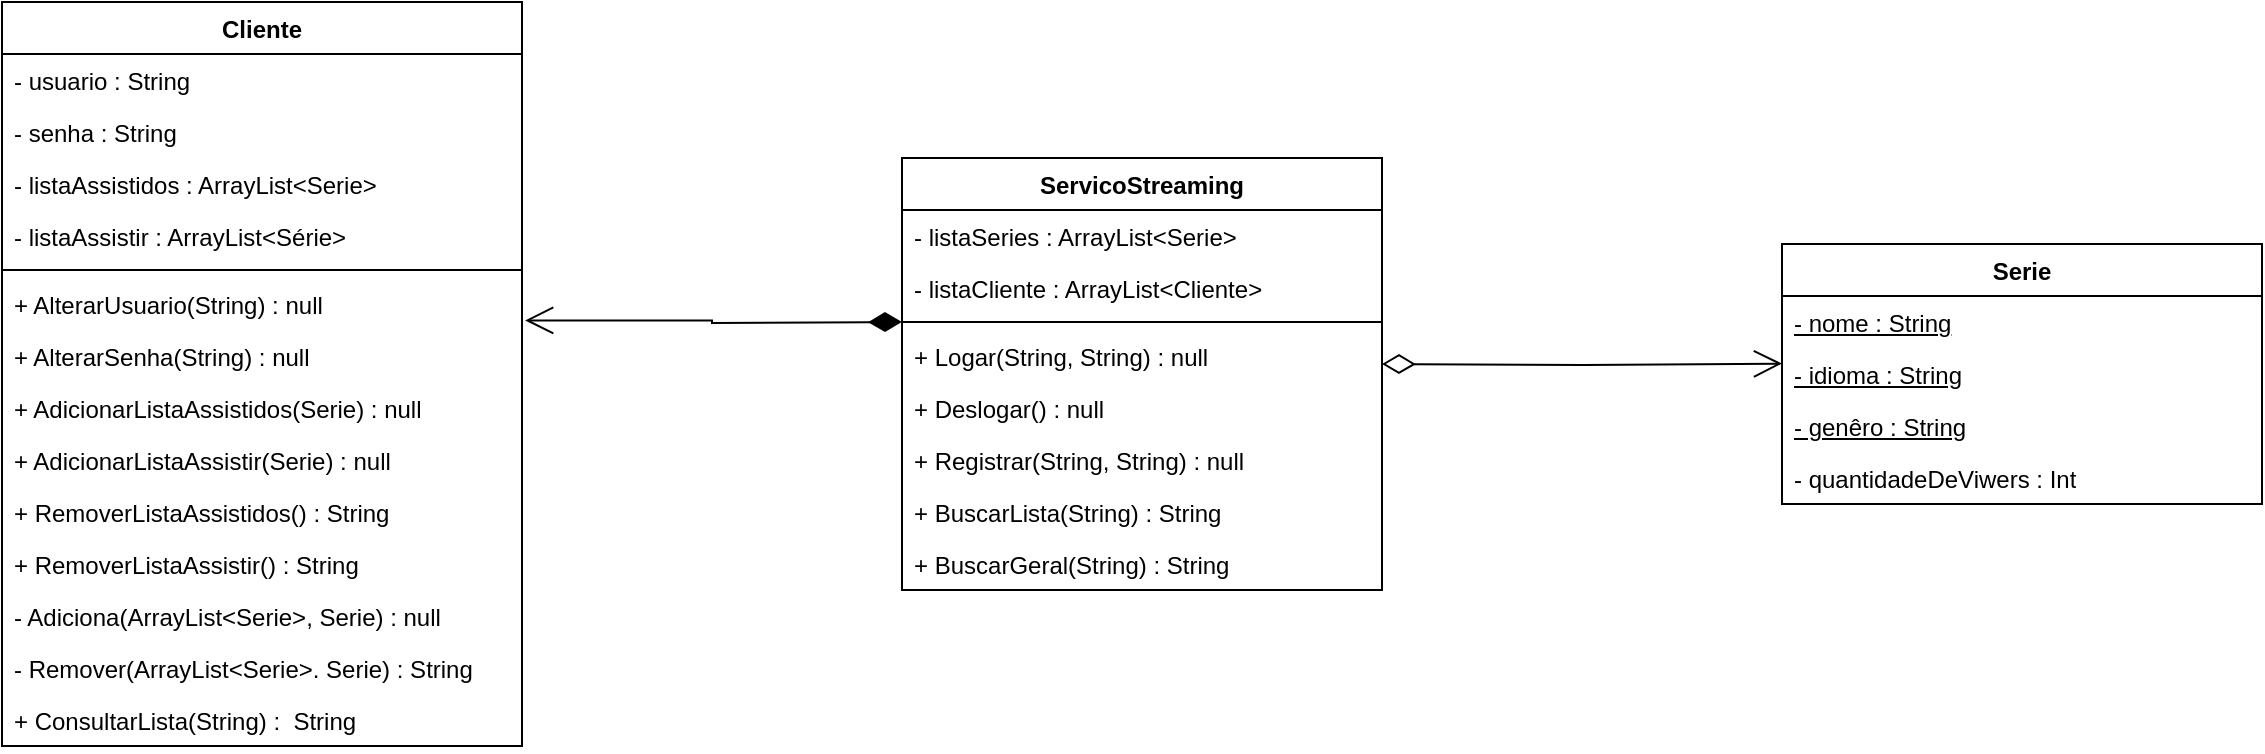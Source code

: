 <mxfile version="21.1.1" type="device">
  <diagram name="Página-1" id="_xUmedJUMb41Zb7iJwX7">
    <mxGraphModel dx="1111" dy="605" grid="1" gridSize="10" guides="1" tooltips="1" connect="1" arrows="1" fold="1" page="1" pageScale="1" pageWidth="827" pageHeight="1169" math="0" shadow="0">
      <root>
        <mxCell id="0" />
        <mxCell id="1" parent="0" />
        <mxCell id="NdEaGrp-DAu2F-OkcQSJ-2" value="Cliente" style="swimlane;fontStyle=1;align=center;verticalAlign=top;childLayout=stackLayout;horizontal=1;startSize=26;horizontalStack=0;resizeParent=1;resizeParentMax=0;resizeLast=0;collapsible=1;marginBottom=0;whiteSpace=wrap;html=1;" vertex="1" parent="1">
          <mxGeometry y="40" width="260" height="372" as="geometry" />
        </mxCell>
        <mxCell id="NdEaGrp-DAu2F-OkcQSJ-3" value="- usuario : String" style="text;strokeColor=none;fillColor=none;align=left;verticalAlign=top;spacingLeft=4;spacingRight=4;overflow=hidden;rotatable=0;points=[[0,0.5],[1,0.5]];portConstraint=eastwest;whiteSpace=wrap;html=1;" vertex="1" parent="NdEaGrp-DAu2F-OkcQSJ-2">
          <mxGeometry y="26" width="260" height="26" as="geometry" />
        </mxCell>
        <mxCell id="NdEaGrp-DAu2F-OkcQSJ-6" value="- senha : String" style="text;strokeColor=none;fillColor=none;align=left;verticalAlign=top;spacingLeft=4;spacingRight=4;overflow=hidden;rotatable=0;points=[[0,0.5],[1,0.5]];portConstraint=eastwest;whiteSpace=wrap;html=1;" vertex="1" parent="NdEaGrp-DAu2F-OkcQSJ-2">
          <mxGeometry y="52" width="260" height="26" as="geometry" />
        </mxCell>
        <mxCell id="NdEaGrp-DAu2F-OkcQSJ-14" value="- listaAssistidos : ArrayList&amp;lt;Serie&amp;gt;" style="text;strokeColor=none;fillColor=none;align=left;verticalAlign=top;spacingLeft=4;spacingRight=4;overflow=hidden;rotatable=0;points=[[0,0.5],[1,0.5]];portConstraint=eastwest;whiteSpace=wrap;html=1;" vertex="1" parent="NdEaGrp-DAu2F-OkcQSJ-2">
          <mxGeometry y="78" width="260" height="26" as="geometry" />
        </mxCell>
        <mxCell id="NdEaGrp-DAu2F-OkcQSJ-15" value="- listaAssistir : ArrayList&amp;lt;Série&amp;gt;" style="text;strokeColor=none;fillColor=none;align=left;verticalAlign=top;spacingLeft=4;spacingRight=4;overflow=hidden;rotatable=0;points=[[0,0.5],[1,0.5]];portConstraint=eastwest;whiteSpace=wrap;html=1;" vertex="1" parent="NdEaGrp-DAu2F-OkcQSJ-2">
          <mxGeometry y="104" width="260" height="26" as="geometry" />
        </mxCell>
        <mxCell id="NdEaGrp-DAu2F-OkcQSJ-4" value="" style="line;strokeWidth=1;fillColor=none;align=left;verticalAlign=middle;spacingTop=-1;spacingLeft=3;spacingRight=3;rotatable=0;labelPosition=right;points=[];portConstraint=eastwest;strokeColor=inherit;" vertex="1" parent="NdEaGrp-DAu2F-OkcQSJ-2">
          <mxGeometry y="130" width="260" height="8" as="geometry" />
        </mxCell>
        <mxCell id="NdEaGrp-DAu2F-OkcQSJ-5" value="+ AlterarUsuario(String) : null" style="text;strokeColor=none;fillColor=none;align=left;verticalAlign=top;spacingLeft=4;spacingRight=4;overflow=hidden;rotatable=0;points=[[0,0.5],[1,0.5]];portConstraint=eastwest;whiteSpace=wrap;html=1;" vertex="1" parent="NdEaGrp-DAu2F-OkcQSJ-2">
          <mxGeometry y="138" width="260" height="26" as="geometry" />
        </mxCell>
        <mxCell id="NdEaGrp-DAu2F-OkcQSJ-16" value="+ AlterarSenha(String) : null" style="text;strokeColor=none;fillColor=none;align=left;verticalAlign=top;spacingLeft=4;spacingRight=4;overflow=hidden;rotatable=0;points=[[0,0.5],[1,0.5]];portConstraint=eastwest;whiteSpace=wrap;html=1;" vertex="1" parent="NdEaGrp-DAu2F-OkcQSJ-2">
          <mxGeometry y="164" width="260" height="26" as="geometry" />
        </mxCell>
        <mxCell id="NdEaGrp-DAu2F-OkcQSJ-17" value="+ AdicionarListaAssistidos(Serie) : null" style="text;strokeColor=none;fillColor=none;align=left;verticalAlign=top;spacingLeft=4;spacingRight=4;overflow=hidden;rotatable=0;points=[[0,0.5],[1,0.5]];portConstraint=eastwest;whiteSpace=wrap;html=1;" vertex="1" parent="NdEaGrp-DAu2F-OkcQSJ-2">
          <mxGeometry y="190" width="260" height="26" as="geometry" />
        </mxCell>
        <mxCell id="NdEaGrp-DAu2F-OkcQSJ-18" value="+ AdicionarListaAssistir(Serie) : null" style="text;strokeColor=none;fillColor=none;align=left;verticalAlign=top;spacingLeft=4;spacingRight=4;overflow=hidden;rotatable=0;points=[[0,0.5],[1,0.5]];portConstraint=eastwest;whiteSpace=wrap;html=1;" vertex="1" parent="NdEaGrp-DAu2F-OkcQSJ-2">
          <mxGeometry y="216" width="260" height="26" as="geometry" />
        </mxCell>
        <mxCell id="NdEaGrp-DAu2F-OkcQSJ-19" value="+ RemoverListaAssistidos() : String" style="text;strokeColor=none;fillColor=none;align=left;verticalAlign=top;spacingLeft=4;spacingRight=4;overflow=hidden;rotatable=0;points=[[0,0.5],[1,0.5]];portConstraint=eastwest;whiteSpace=wrap;html=1;" vertex="1" parent="NdEaGrp-DAu2F-OkcQSJ-2">
          <mxGeometry y="242" width="260" height="26" as="geometry" />
        </mxCell>
        <mxCell id="NdEaGrp-DAu2F-OkcQSJ-20" value="+ RemoverListaAssistir() : String" style="text;strokeColor=none;fillColor=none;align=left;verticalAlign=top;spacingLeft=4;spacingRight=4;overflow=hidden;rotatable=0;points=[[0,0.5],[1,0.5]];portConstraint=eastwest;whiteSpace=wrap;html=1;" vertex="1" parent="NdEaGrp-DAu2F-OkcQSJ-2">
          <mxGeometry y="268" width="260" height="26" as="geometry" />
        </mxCell>
        <mxCell id="NdEaGrp-DAu2F-OkcQSJ-21" value="- Adiciona(ArrayList&amp;lt;Serie&amp;gt;, Serie) : null" style="text;strokeColor=none;fillColor=none;align=left;verticalAlign=top;spacingLeft=4;spacingRight=4;overflow=hidden;rotatable=0;points=[[0,0.5],[1,0.5]];portConstraint=eastwest;whiteSpace=wrap;html=1;" vertex="1" parent="NdEaGrp-DAu2F-OkcQSJ-2">
          <mxGeometry y="294" width="260" height="26" as="geometry" />
        </mxCell>
        <mxCell id="NdEaGrp-DAu2F-OkcQSJ-22" value="- Remover(ArrayList&amp;lt;Serie&amp;gt;. Serie) : String" style="text;strokeColor=none;fillColor=none;align=left;verticalAlign=top;spacingLeft=4;spacingRight=4;overflow=hidden;rotatable=0;points=[[0,0.5],[1,0.5]];portConstraint=eastwest;whiteSpace=wrap;html=1;" vertex="1" parent="NdEaGrp-DAu2F-OkcQSJ-2">
          <mxGeometry y="320" width="260" height="26" as="geometry" />
        </mxCell>
        <mxCell id="NdEaGrp-DAu2F-OkcQSJ-23" value="+ ConsultarLista(String) :&amp;nbsp; String" style="text;strokeColor=none;fillColor=none;align=left;verticalAlign=top;spacingLeft=4;spacingRight=4;overflow=hidden;rotatable=0;points=[[0,0.5],[1,0.5]];portConstraint=eastwest;whiteSpace=wrap;html=1;" vertex="1" parent="NdEaGrp-DAu2F-OkcQSJ-2">
          <mxGeometry y="346" width="260" height="26" as="geometry" />
        </mxCell>
        <mxCell id="NdEaGrp-DAu2F-OkcQSJ-7" value="Serie" style="swimlane;fontStyle=1;align=center;verticalAlign=top;childLayout=stackLayout;horizontal=1;startSize=26;horizontalStack=0;resizeParent=1;resizeParentMax=0;resizeLast=0;collapsible=1;marginBottom=0;whiteSpace=wrap;html=1;" vertex="1" parent="1">
          <mxGeometry x="890" y="161" width="240" height="130" as="geometry" />
        </mxCell>
        <mxCell id="NdEaGrp-DAu2F-OkcQSJ-8" value="&lt;u&gt;- nome : String&lt;/u&gt;" style="text;strokeColor=none;fillColor=none;align=left;verticalAlign=top;spacingLeft=4;spacingRight=4;overflow=hidden;rotatable=0;points=[[0,0.5],[1,0.5]];portConstraint=eastwest;whiteSpace=wrap;html=1;" vertex="1" parent="NdEaGrp-DAu2F-OkcQSJ-7">
          <mxGeometry y="26" width="240" height="26" as="geometry" />
        </mxCell>
        <mxCell id="NdEaGrp-DAu2F-OkcQSJ-11" value="&lt;u&gt;- idioma : String&lt;/u&gt;" style="text;strokeColor=none;fillColor=none;align=left;verticalAlign=top;spacingLeft=4;spacingRight=4;overflow=hidden;rotatable=0;points=[[0,0.5],[1,0.5]];portConstraint=eastwest;whiteSpace=wrap;html=1;" vertex="1" parent="NdEaGrp-DAu2F-OkcQSJ-7">
          <mxGeometry y="52" width="240" height="26" as="geometry" />
        </mxCell>
        <mxCell id="NdEaGrp-DAu2F-OkcQSJ-12" value="&lt;u&gt;- genêro : String&lt;/u&gt;" style="text;strokeColor=none;fillColor=none;align=left;verticalAlign=top;spacingLeft=4;spacingRight=4;overflow=hidden;rotatable=0;points=[[0,0.5],[1,0.5]];portConstraint=eastwest;whiteSpace=wrap;html=1;" vertex="1" parent="NdEaGrp-DAu2F-OkcQSJ-7">
          <mxGeometry y="78" width="240" height="26" as="geometry" />
        </mxCell>
        <mxCell id="NdEaGrp-DAu2F-OkcQSJ-13" value="- quantidadeDeViwers : Int" style="text;strokeColor=none;fillColor=none;align=left;verticalAlign=top;spacingLeft=4;spacingRight=4;overflow=hidden;rotatable=0;points=[[0,0.5],[1,0.5]];portConstraint=eastwest;whiteSpace=wrap;html=1;" vertex="1" parent="NdEaGrp-DAu2F-OkcQSJ-7">
          <mxGeometry y="104" width="240" height="26" as="geometry" />
        </mxCell>
        <mxCell id="NdEaGrp-DAu2F-OkcQSJ-24" value="ServicoStreaming" style="swimlane;fontStyle=1;align=center;verticalAlign=top;childLayout=stackLayout;horizontal=1;startSize=26;horizontalStack=0;resizeParent=1;resizeParentMax=0;resizeLast=0;collapsible=1;marginBottom=0;whiteSpace=wrap;html=1;" vertex="1" parent="1">
          <mxGeometry x="450" y="118" width="240" height="216" as="geometry" />
        </mxCell>
        <mxCell id="NdEaGrp-DAu2F-OkcQSJ-25" value="- listaSeries : ArrayList&amp;lt;Serie&amp;gt;" style="text;strokeColor=none;fillColor=none;align=left;verticalAlign=top;spacingLeft=4;spacingRight=4;overflow=hidden;rotatable=0;points=[[0,0.5],[1,0.5]];portConstraint=eastwest;whiteSpace=wrap;html=1;" vertex="1" parent="NdEaGrp-DAu2F-OkcQSJ-24">
          <mxGeometry y="26" width="240" height="26" as="geometry" />
        </mxCell>
        <mxCell id="NdEaGrp-DAu2F-OkcQSJ-28" value="- listaCliente : ArrayList&amp;lt;Cliente&amp;gt;" style="text;strokeColor=none;fillColor=none;align=left;verticalAlign=top;spacingLeft=4;spacingRight=4;overflow=hidden;rotatable=0;points=[[0,0.5],[1,0.5]];portConstraint=eastwest;whiteSpace=wrap;html=1;" vertex="1" parent="NdEaGrp-DAu2F-OkcQSJ-24">
          <mxGeometry y="52" width="240" height="26" as="geometry" />
        </mxCell>
        <mxCell id="NdEaGrp-DAu2F-OkcQSJ-26" value="" style="line;strokeWidth=1;fillColor=none;align=left;verticalAlign=middle;spacingTop=-1;spacingLeft=3;spacingRight=3;rotatable=0;labelPosition=right;points=[];portConstraint=eastwest;strokeColor=inherit;" vertex="1" parent="NdEaGrp-DAu2F-OkcQSJ-24">
          <mxGeometry y="78" width="240" height="8" as="geometry" />
        </mxCell>
        <mxCell id="NdEaGrp-DAu2F-OkcQSJ-27" value="+ Logar(String, String) : null" style="text;strokeColor=none;fillColor=none;align=left;verticalAlign=top;spacingLeft=4;spacingRight=4;overflow=hidden;rotatable=0;points=[[0,0.5],[1,0.5]];portConstraint=eastwest;whiteSpace=wrap;html=1;" vertex="1" parent="NdEaGrp-DAu2F-OkcQSJ-24">
          <mxGeometry y="86" width="240" height="26" as="geometry" />
        </mxCell>
        <mxCell id="NdEaGrp-DAu2F-OkcQSJ-29" value="+ Deslogar() : null" style="text;strokeColor=none;fillColor=none;align=left;verticalAlign=top;spacingLeft=4;spacingRight=4;overflow=hidden;rotatable=0;points=[[0,0.5],[1,0.5]];portConstraint=eastwest;whiteSpace=wrap;html=1;" vertex="1" parent="NdEaGrp-DAu2F-OkcQSJ-24">
          <mxGeometry y="112" width="240" height="26" as="geometry" />
        </mxCell>
        <mxCell id="NdEaGrp-DAu2F-OkcQSJ-30" value="+ Registrar(String, String) : null" style="text;strokeColor=none;fillColor=none;align=left;verticalAlign=top;spacingLeft=4;spacingRight=4;overflow=hidden;rotatable=0;points=[[0,0.5],[1,0.5]];portConstraint=eastwest;whiteSpace=wrap;html=1;" vertex="1" parent="NdEaGrp-DAu2F-OkcQSJ-24">
          <mxGeometry y="138" width="240" height="26" as="geometry" />
        </mxCell>
        <mxCell id="NdEaGrp-DAu2F-OkcQSJ-31" value="+ BuscarLista(String) : String" style="text;strokeColor=none;fillColor=none;align=left;verticalAlign=top;spacingLeft=4;spacingRight=4;overflow=hidden;rotatable=0;points=[[0,0.5],[1,0.5]];portConstraint=eastwest;whiteSpace=wrap;html=1;" vertex="1" parent="NdEaGrp-DAu2F-OkcQSJ-24">
          <mxGeometry y="164" width="240" height="26" as="geometry" />
        </mxCell>
        <mxCell id="NdEaGrp-DAu2F-OkcQSJ-35" value="+ BuscarGeral(String) : String" style="text;strokeColor=none;fillColor=none;align=left;verticalAlign=top;spacingLeft=4;spacingRight=4;overflow=hidden;rotatable=0;points=[[0,0.5],[1,0.5]];portConstraint=eastwest;whiteSpace=wrap;html=1;" vertex="1" parent="NdEaGrp-DAu2F-OkcQSJ-24">
          <mxGeometry y="190" width="240" height="26" as="geometry" />
        </mxCell>
        <mxCell id="NdEaGrp-DAu2F-OkcQSJ-40" value="" style="endArrow=open;html=1;endSize=12;startArrow=diamondThin;startSize=14;startFill=1;edgeStyle=orthogonalEdgeStyle;align=left;verticalAlign=bottom;rounded=0;entryX=1.006;entryY=0.816;entryDx=0;entryDy=0;entryPerimeter=0;" edge="1" parent="1" target="NdEaGrp-DAu2F-OkcQSJ-5">
          <mxGeometry x="-1" y="3" relative="1" as="geometry">
            <mxPoint x="450" y="200" as="sourcePoint" />
            <mxPoint x="410" y="250" as="targetPoint" />
          </mxGeometry>
        </mxCell>
        <mxCell id="NdEaGrp-DAu2F-OkcQSJ-41" value="" style="endArrow=open;html=1;endSize=12;startArrow=diamondThin;startSize=14;startFill=0;edgeStyle=orthogonalEdgeStyle;align=left;verticalAlign=bottom;rounded=0;entryX=0;entryY=0.3;entryDx=0;entryDy=0;entryPerimeter=0;" edge="1" parent="1" target="NdEaGrp-DAu2F-OkcQSJ-11">
          <mxGeometry x="-1" y="3" relative="1" as="geometry">
            <mxPoint x="690" y="221" as="sourcePoint" />
            <mxPoint x="860" y="300" as="targetPoint" />
          </mxGeometry>
        </mxCell>
      </root>
    </mxGraphModel>
  </diagram>
</mxfile>
